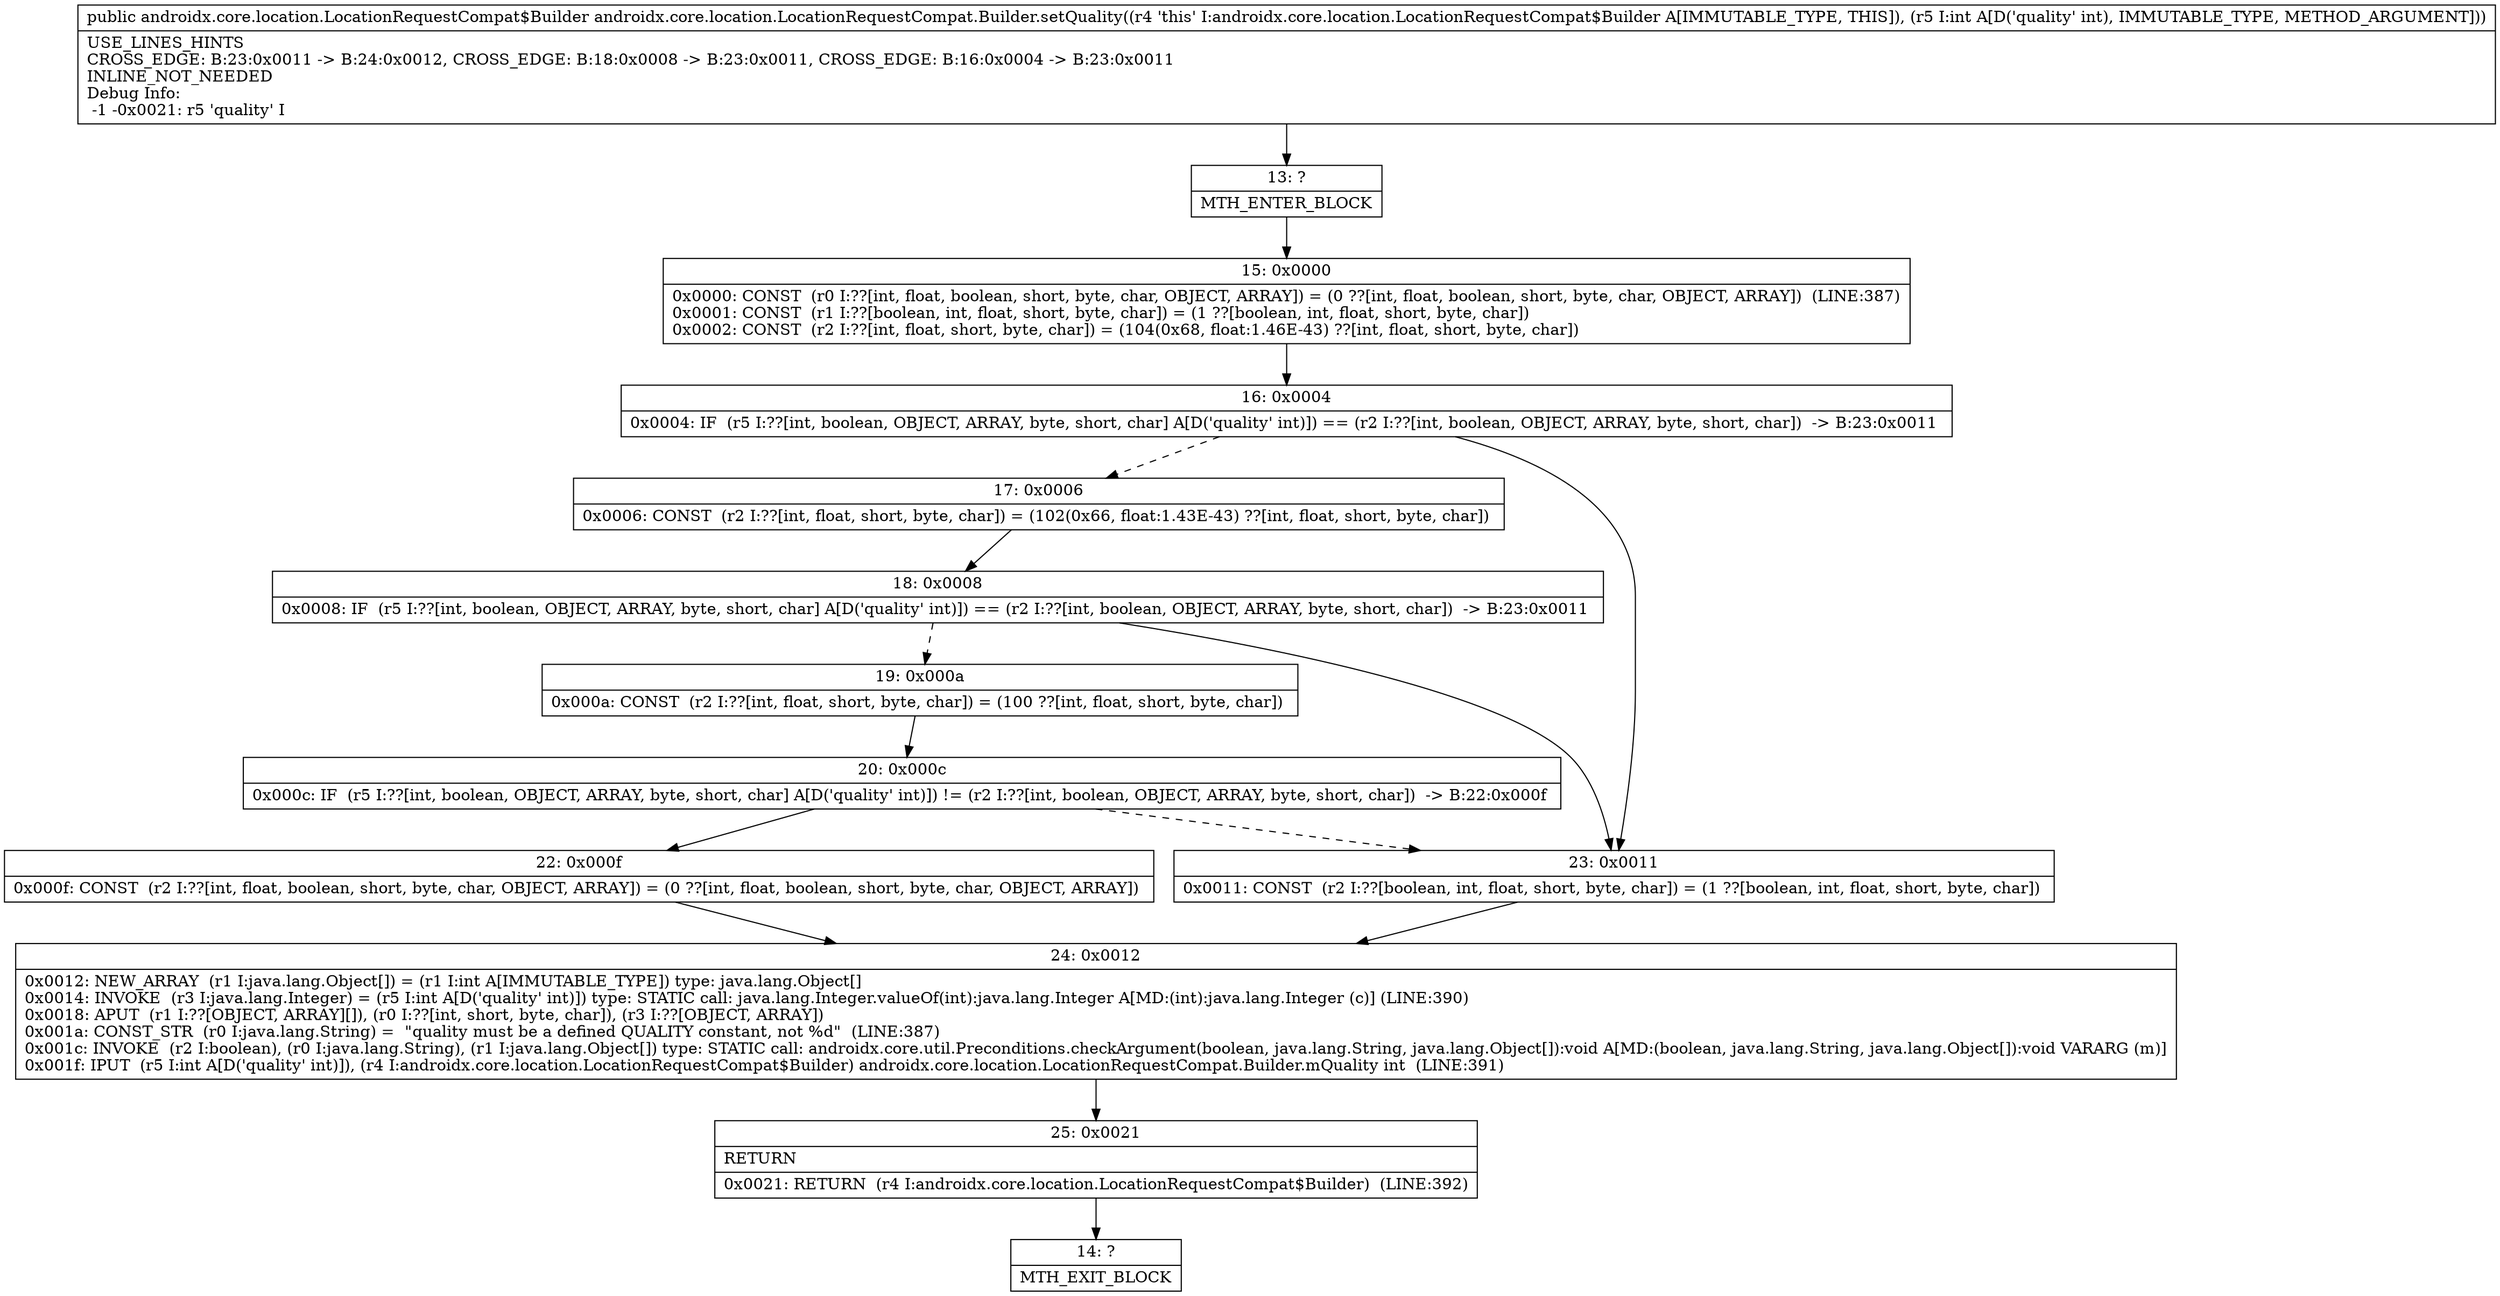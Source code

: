 digraph "CFG forandroidx.core.location.LocationRequestCompat.Builder.setQuality(I)Landroidx\/core\/location\/LocationRequestCompat$Builder;" {
Node_13 [shape=record,label="{13\:\ ?|MTH_ENTER_BLOCK\l}"];
Node_15 [shape=record,label="{15\:\ 0x0000|0x0000: CONST  (r0 I:??[int, float, boolean, short, byte, char, OBJECT, ARRAY]) = (0 ??[int, float, boolean, short, byte, char, OBJECT, ARRAY])  (LINE:387)\l0x0001: CONST  (r1 I:??[boolean, int, float, short, byte, char]) = (1 ??[boolean, int, float, short, byte, char]) \l0x0002: CONST  (r2 I:??[int, float, short, byte, char]) = (104(0x68, float:1.46E\-43) ??[int, float, short, byte, char]) \l}"];
Node_16 [shape=record,label="{16\:\ 0x0004|0x0004: IF  (r5 I:??[int, boolean, OBJECT, ARRAY, byte, short, char] A[D('quality' int)]) == (r2 I:??[int, boolean, OBJECT, ARRAY, byte, short, char])  \-\> B:23:0x0011 \l}"];
Node_17 [shape=record,label="{17\:\ 0x0006|0x0006: CONST  (r2 I:??[int, float, short, byte, char]) = (102(0x66, float:1.43E\-43) ??[int, float, short, byte, char]) \l}"];
Node_18 [shape=record,label="{18\:\ 0x0008|0x0008: IF  (r5 I:??[int, boolean, OBJECT, ARRAY, byte, short, char] A[D('quality' int)]) == (r2 I:??[int, boolean, OBJECT, ARRAY, byte, short, char])  \-\> B:23:0x0011 \l}"];
Node_19 [shape=record,label="{19\:\ 0x000a|0x000a: CONST  (r2 I:??[int, float, short, byte, char]) = (100 ??[int, float, short, byte, char]) \l}"];
Node_20 [shape=record,label="{20\:\ 0x000c|0x000c: IF  (r5 I:??[int, boolean, OBJECT, ARRAY, byte, short, char] A[D('quality' int)]) != (r2 I:??[int, boolean, OBJECT, ARRAY, byte, short, char])  \-\> B:22:0x000f \l}"];
Node_22 [shape=record,label="{22\:\ 0x000f|0x000f: CONST  (r2 I:??[int, float, boolean, short, byte, char, OBJECT, ARRAY]) = (0 ??[int, float, boolean, short, byte, char, OBJECT, ARRAY]) \l}"];
Node_24 [shape=record,label="{24\:\ 0x0012|0x0012: NEW_ARRAY  (r1 I:java.lang.Object[]) = (r1 I:int A[IMMUTABLE_TYPE]) type: java.lang.Object[] \l0x0014: INVOKE  (r3 I:java.lang.Integer) = (r5 I:int A[D('quality' int)]) type: STATIC call: java.lang.Integer.valueOf(int):java.lang.Integer A[MD:(int):java.lang.Integer (c)] (LINE:390)\l0x0018: APUT  (r1 I:??[OBJECT, ARRAY][]), (r0 I:??[int, short, byte, char]), (r3 I:??[OBJECT, ARRAY]) \l0x001a: CONST_STR  (r0 I:java.lang.String) =  \"quality must be a defined QUALITY constant, not %d\"  (LINE:387)\l0x001c: INVOKE  (r2 I:boolean), (r0 I:java.lang.String), (r1 I:java.lang.Object[]) type: STATIC call: androidx.core.util.Preconditions.checkArgument(boolean, java.lang.String, java.lang.Object[]):void A[MD:(boolean, java.lang.String, java.lang.Object[]):void VARARG (m)]\l0x001f: IPUT  (r5 I:int A[D('quality' int)]), (r4 I:androidx.core.location.LocationRequestCompat$Builder) androidx.core.location.LocationRequestCompat.Builder.mQuality int  (LINE:391)\l}"];
Node_25 [shape=record,label="{25\:\ 0x0021|RETURN\l|0x0021: RETURN  (r4 I:androidx.core.location.LocationRequestCompat$Builder)  (LINE:392)\l}"];
Node_14 [shape=record,label="{14\:\ ?|MTH_EXIT_BLOCK\l}"];
Node_23 [shape=record,label="{23\:\ 0x0011|0x0011: CONST  (r2 I:??[boolean, int, float, short, byte, char]) = (1 ??[boolean, int, float, short, byte, char]) \l}"];
MethodNode[shape=record,label="{public androidx.core.location.LocationRequestCompat$Builder androidx.core.location.LocationRequestCompat.Builder.setQuality((r4 'this' I:androidx.core.location.LocationRequestCompat$Builder A[IMMUTABLE_TYPE, THIS]), (r5 I:int A[D('quality' int), IMMUTABLE_TYPE, METHOD_ARGUMENT]))  | USE_LINES_HINTS\lCROSS_EDGE: B:23:0x0011 \-\> B:24:0x0012, CROSS_EDGE: B:18:0x0008 \-\> B:23:0x0011, CROSS_EDGE: B:16:0x0004 \-\> B:23:0x0011\lINLINE_NOT_NEEDED\lDebug Info:\l  \-1 \-0x0021: r5 'quality' I\l}"];
MethodNode -> Node_13;Node_13 -> Node_15;
Node_15 -> Node_16;
Node_16 -> Node_17[style=dashed];
Node_16 -> Node_23;
Node_17 -> Node_18;
Node_18 -> Node_19[style=dashed];
Node_18 -> Node_23;
Node_19 -> Node_20;
Node_20 -> Node_22;
Node_20 -> Node_23[style=dashed];
Node_22 -> Node_24;
Node_24 -> Node_25;
Node_25 -> Node_14;
Node_23 -> Node_24;
}


